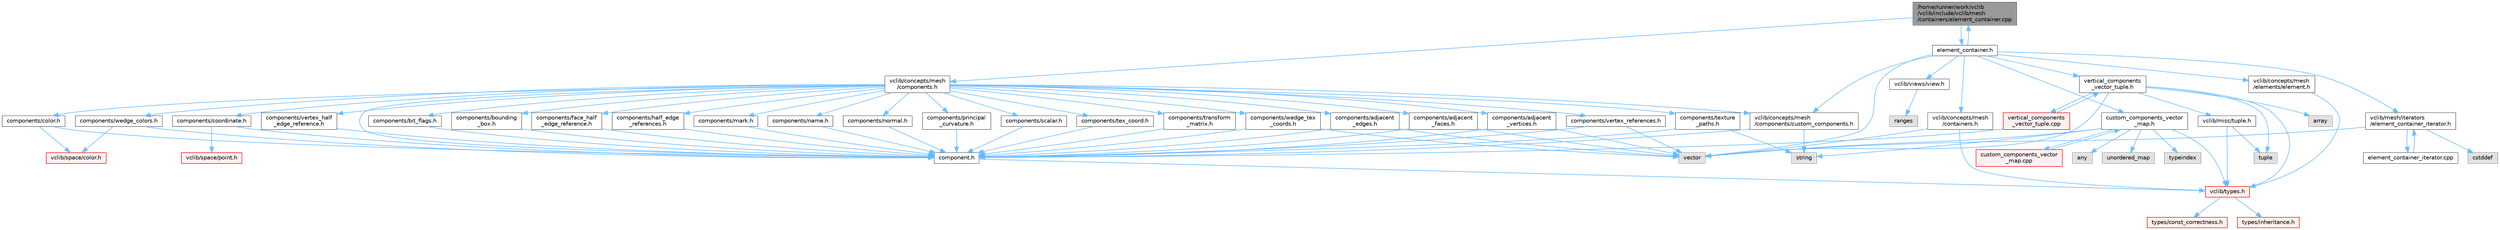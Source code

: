 digraph "/home/runner/work/vclib/vclib/include/vclib/mesh/containers/element_container.cpp"
{
 // LATEX_PDF_SIZE
  bgcolor="transparent";
  edge [fontname=Helvetica,fontsize=10,labelfontname=Helvetica,labelfontsize=10];
  node [fontname=Helvetica,fontsize=10,shape=box,height=0.2,width=0.4];
  Node1 [label="/home/runner/work/vclib\l/vclib/include/vclib/mesh\l/containers/element_container.cpp",height=0.2,width=0.4,color="gray40", fillcolor="grey60", style="filled", fontcolor="black",tooltip=" "];
  Node1 -> Node2 [color="steelblue1",style="solid"];
  Node2 [label="element_container.h",height=0.2,width=0.4,color="grey40", fillcolor="white", style="filled",URL="$element__container_8h.html",tooltip=" "];
  Node2 -> Node3 [color="steelblue1",style="solid"];
  Node3 [label="vector",height=0.2,width=0.4,color="grey60", fillcolor="#E0E0E0", style="filled",tooltip=" "];
  Node2 -> Node4 [color="steelblue1",style="solid"];
  Node4 [label="vclib/concepts/mesh\l/components/custom_components.h",height=0.2,width=0.4,color="grey40", fillcolor="white", style="filled",URL="$concepts_2mesh_2components_2custom__components_8h.html",tooltip=" "];
  Node4 -> Node5 [color="steelblue1",style="solid"];
  Node5 [label="component.h",height=0.2,width=0.4,color="grey40", fillcolor="white", style="filled",URL="$component_8h.html",tooltip=" "];
  Node5 -> Node6 [color="steelblue1",style="solid"];
  Node6 [label="vclib/types.h",height=0.2,width=0.4,color="red", fillcolor="#FFF0F0", style="filled",URL="$types_8h.html",tooltip=" "];
  Node6 -> Node7 [color="steelblue1",style="solid"];
  Node7 [label="types/const_correctness.h",height=0.2,width=0.4,color="red", fillcolor="#FFF0F0", style="filled",URL="$types_2const__correctness_8h.html",tooltip=" "];
  Node6 -> Node9 [color="steelblue1",style="solid"];
  Node9 [label="types/inheritance.h",height=0.2,width=0.4,color="red", fillcolor="#FFF0F0", style="filled",URL="$inheritance_8h.html",tooltip=" "];
  Node4 -> Node17 [color="steelblue1",style="solid"];
  Node17 [label="string",height=0.2,width=0.4,color="grey60", fillcolor="#E0E0E0", style="filled",tooltip=" "];
  Node2 -> Node18 [color="steelblue1",style="solid"];
  Node18 [label="vclib/concepts/mesh\l/containers.h",height=0.2,width=0.4,color="grey40", fillcolor="white", style="filled",URL="$concepts_2mesh_2containers_8h.html",tooltip=" "];
  Node18 -> Node3 [color="steelblue1",style="solid"];
  Node18 -> Node6 [color="steelblue1",style="solid"];
  Node2 -> Node19 [color="steelblue1",style="solid"];
  Node19 [label="vclib/concepts/mesh\l/elements/element.h",height=0.2,width=0.4,color="grey40", fillcolor="white", style="filled",URL="$concepts_2mesh_2elements_2element_8h.html",tooltip=" "];
  Node19 -> Node6 [color="steelblue1",style="solid"];
  Node2 -> Node20 [color="steelblue1",style="solid"];
  Node20 [label="vclib/views/view.h",height=0.2,width=0.4,color="grey40", fillcolor="white", style="filled",URL="$view_8h.html",tooltip=" "];
  Node20 -> Node21 [color="steelblue1",style="solid"];
  Node21 [label="ranges",height=0.2,width=0.4,color="grey60", fillcolor="#E0E0E0", style="filled",tooltip=" "];
  Node2 -> Node22 [color="steelblue1",style="solid"];
  Node22 [label="vclib/mesh/iterators\l/element_container_iterator.h",height=0.2,width=0.4,color="grey40", fillcolor="white", style="filled",URL="$element__container__iterator_8h.html",tooltip=" "];
  Node22 -> Node23 [color="steelblue1",style="solid"];
  Node23 [label="cstddef",height=0.2,width=0.4,color="grey60", fillcolor="#E0E0E0", style="filled",tooltip=" "];
  Node22 -> Node3 [color="steelblue1",style="solid"];
  Node22 -> Node24 [color="steelblue1",style="solid"];
  Node24 [label="element_container_iterator.cpp",height=0.2,width=0.4,color="grey40", fillcolor="white", style="filled",URL="$element__container__iterator_8cpp.html",tooltip=" "];
  Node24 -> Node22 [color="steelblue1",style="solid"];
  Node2 -> Node25 [color="steelblue1",style="solid"];
  Node25 [label="custom_components_vector\l_map.h",height=0.2,width=0.4,color="grey40", fillcolor="white", style="filled",URL="$custom__components__vector__map_8h.html",tooltip=" "];
  Node25 -> Node26 [color="steelblue1",style="solid"];
  Node26 [label="any",height=0.2,width=0.4,color="grey60", fillcolor="#E0E0E0", style="filled",tooltip=" "];
  Node25 -> Node17 [color="steelblue1",style="solid"];
  Node25 -> Node3 [color="steelblue1",style="solid"];
  Node25 -> Node27 [color="steelblue1",style="solid"];
  Node27 [label="unordered_map",height=0.2,width=0.4,color="grey60", fillcolor="#E0E0E0", style="filled",tooltip=" "];
  Node25 -> Node28 [color="steelblue1",style="solid"];
  Node28 [label="typeindex",height=0.2,width=0.4,color="grey60", fillcolor="#E0E0E0", style="filled",tooltip=" "];
  Node25 -> Node6 [color="steelblue1",style="solid"];
  Node25 -> Node29 [color="steelblue1",style="solid"];
  Node29 [label="custom_components_vector\l_map.cpp",height=0.2,width=0.4,color="red", fillcolor="#FFF0F0", style="filled",URL="$custom__components__vector__map_8cpp.html",tooltip=" "];
  Node29 -> Node25 [color="steelblue1",style="solid"];
  Node2 -> Node34 [color="steelblue1",style="solid"];
  Node34 [label="vertical_components\l_vector_tuple.h",height=0.2,width=0.4,color="grey40", fillcolor="white", style="filled",URL="$vertical__components__vector__tuple_8h.html",tooltip=" "];
  Node34 -> Node35 [color="steelblue1",style="solid"];
  Node35 [label="array",height=0.2,width=0.4,color="grey60", fillcolor="#E0E0E0", style="filled",tooltip=" "];
  Node34 -> Node3 [color="steelblue1",style="solid"];
  Node34 -> Node16 [color="steelblue1",style="solid"];
  Node16 [label="tuple",height=0.2,width=0.4,color="grey60", fillcolor="#E0E0E0", style="filled",tooltip=" "];
  Node34 -> Node6 [color="steelblue1",style="solid"];
  Node34 -> Node36 [color="steelblue1",style="solid"];
  Node36 [label="vclib/misc/tuple.h",height=0.2,width=0.4,color="grey40", fillcolor="white", style="filled",URL="$tuple_8h.html",tooltip=" "];
  Node36 -> Node16 [color="steelblue1",style="solid"];
  Node36 -> Node6 [color="steelblue1",style="solid"];
  Node34 -> Node37 [color="steelblue1",style="solid"];
  Node37 [label="vertical_components\l_vector_tuple.cpp",height=0.2,width=0.4,color="red", fillcolor="#FFF0F0", style="filled",URL="$vertical__components__vector__tuple_8cpp.html",tooltip=" "];
  Node37 -> Node34 [color="steelblue1",style="solid"];
  Node37 -> Node5 [color="steelblue1",style="solid"];
  Node2 -> Node1 [color="steelblue1",style="solid"];
  Node1 -> Node38 [color="steelblue1",style="solid"];
  Node38 [label="vclib/concepts/mesh\l/components.h",height=0.2,width=0.4,color="grey40", fillcolor="white", style="filled",URL="$concepts_2mesh_2components_8h.html",tooltip=" "];
  Node38 -> Node39 [color="steelblue1",style="solid"];
  Node39 [label="components/adjacent\l_edges.h",height=0.2,width=0.4,color="grey40", fillcolor="white", style="filled",URL="$concepts_2mesh_2components_2adjacent__edges_8h.html",tooltip=" "];
  Node39 -> Node3 [color="steelblue1",style="solid"];
  Node39 -> Node5 [color="steelblue1",style="solid"];
  Node38 -> Node40 [color="steelblue1",style="solid"];
  Node40 [label="components/adjacent\l_faces.h",height=0.2,width=0.4,color="grey40", fillcolor="white", style="filled",URL="$concepts_2mesh_2components_2adjacent__faces_8h.html",tooltip=" "];
  Node40 -> Node3 [color="steelblue1",style="solid"];
  Node40 -> Node5 [color="steelblue1",style="solid"];
  Node38 -> Node41 [color="steelblue1",style="solid"];
  Node41 [label="components/adjacent\l_vertices.h",height=0.2,width=0.4,color="grey40", fillcolor="white", style="filled",URL="$concepts_2mesh_2components_2adjacent__vertices_8h.html",tooltip=" "];
  Node41 -> Node3 [color="steelblue1",style="solid"];
  Node41 -> Node5 [color="steelblue1",style="solid"];
  Node38 -> Node42 [color="steelblue1",style="solid"];
  Node42 [label="components/bit_flags.h",height=0.2,width=0.4,color="grey40", fillcolor="white", style="filled",URL="$concepts_2mesh_2components_2bit__flags_8h.html",tooltip=" "];
  Node42 -> Node5 [color="steelblue1",style="solid"];
  Node38 -> Node43 [color="steelblue1",style="solid"];
  Node43 [label="components/bounding\l_box.h",height=0.2,width=0.4,color="grey40", fillcolor="white", style="filled",URL="$concepts_2mesh_2components_2bounding__box_8h.html",tooltip=" "];
  Node43 -> Node5 [color="steelblue1",style="solid"];
  Node38 -> Node44 [color="steelblue1",style="solid"];
  Node44 [label="components/color.h",height=0.2,width=0.4,color="grey40", fillcolor="white", style="filled",URL="$concepts_2mesh_2components_2color_8h.html",tooltip=" "];
  Node44 -> Node45 [color="steelblue1",style="solid"];
  Node45 [label="vclib/space/color.h",height=0.2,width=0.4,color="red", fillcolor="#FFF0F0", style="filled",URL="$space_2color_8h.html",tooltip=" "];
  Node44 -> Node5 [color="steelblue1",style="solid"];
  Node38 -> Node5 [color="steelblue1",style="solid"];
  Node38 -> Node61 [color="steelblue1",style="solid"];
  Node61 [label="components/coordinate.h",height=0.2,width=0.4,color="grey40", fillcolor="white", style="filled",URL="$concepts_2mesh_2components_2coordinate_8h.html",tooltip=" "];
  Node61 -> Node5 [color="steelblue1",style="solid"];
  Node61 -> Node62 [color="steelblue1",style="solid"];
  Node62 [label="vclib/space/point.h",height=0.2,width=0.4,color="red", fillcolor="#FFF0F0", style="filled",URL="$space_2point_8h.html",tooltip=" "];
  Node38 -> Node4 [color="steelblue1",style="solid"];
  Node38 -> Node66 [color="steelblue1",style="solid"];
  Node66 [label="components/face_half\l_edge_reference.h",height=0.2,width=0.4,color="grey40", fillcolor="white", style="filled",URL="$concepts_2mesh_2components_2face__half__edge__reference_8h.html",tooltip=" "];
  Node66 -> Node5 [color="steelblue1",style="solid"];
  Node38 -> Node67 [color="steelblue1",style="solid"];
  Node67 [label="components/half_edge\l_references.h",height=0.2,width=0.4,color="grey40", fillcolor="white", style="filled",URL="$concepts_2mesh_2components_2half__edge__references_8h.html",tooltip=" "];
  Node67 -> Node5 [color="steelblue1",style="solid"];
  Node38 -> Node68 [color="steelblue1",style="solid"];
  Node68 [label="components/mark.h",height=0.2,width=0.4,color="grey40", fillcolor="white", style="filled",URL="$concepts_2mesh_2components_2mark_8h.html",tooltip=" "];
  Node68 -> Node5 [color="steelblue1",style="solid"];
  Node38 -> Node69 [color="steelblue1",style="solid"];
  Node69 [label="components/name.h",height=0.2,width=0.4,color="grey40", fillcolor="white", style="filled",URL="$concepts_2mesh_2components_2name_8h.html",tooltip=" "];
  Node69 -> Node5 [color="steelblue1",style="solid"];
  Node38 -> Node70 [color="steelblue1",style="solid"];
  Node70 [label="components/normal.h",height=0.2,width=0.4,color="grey40", fillcolor="white", style="filled",URL="$concepts_2mesh_2components_2normal_8h.html",tooltip=" "];
  Node70 -> Node5 [color="steelblue1",style="solid"];
  Node38 -> Node71 [color="steelblue1",style="solid"];
  Node71 [label="components/principal\l_curvature.h",height=0.2,width=0.4,color="grey40", fillcolor="white", style="filled",URL="$concepts_2mesh_2components_2principal__curvature_8h.html",tooltip=" "];
  Node71 -> Node5 [color="steelblue1",style="solid"];
  Node38 -> Node72 [color="steelblue1",style="solid"];
  Node72 [label="components/scalar.h",height=0.2,width=0.4,color="grey40", fillcolor="white", style="filled",URL="$concepts_2mesh_2components_2scalar_8h.html",tooltip=" "];
  Node72 -> Node5 [color="steelblue1",style="solid"];
  Node38 -> Node73 [color="steelblue1",style="solid"];
  Node73 [label="components/tex_coord.h",height=0.2,width=0.4,color="grey40", fillcolor="white", style="filled",URL="$concepts_2mesh_2components_2tex__coord_8h.html",tooltip=" "];
  Node73 -> Node5 [color="steelblue1",style="solid"];
  Node38 -> Node74 [color="steelblue1",style="solid"];
  Node74 [label="components/texture\l_paths.h",height=0.2,width=0.4,color="grey40", fillcolor="white", style="filled",URL="$concepts_2mesh_2components_2texture__paths_8h.html",tooltip=" "];
  Node74 -> Node5 [color="steelblue1",style="solid"];
  Node74 -> Node17 [color="steelblue1",style="solid"];
  Node38 -> Node75 [color="steelblue1",style="solid"];
  Node75 [label="components/transform\l_matrix.h",height=0.2,width=0.4,color="grey40", fillcolor="white", style="filled",URL="$concepts_2mesh_2components_2transform__matrix_8h.html",tooltip=" "];
  Node75 -> Node5 [color="steelblue1",style="solid"];
  Node38 -> Node76 [color="steelblue1",style="solid"];
  Node76 [label="components/vertex_half\l_edge_reference.h",height=0.2,width=0.4,color="grey40", fillcolor="white", style="filled",URL="$concepts_2mesh_2components_2vertex__half__edge__reference_8h.html",tooltip=" "];
  Node76 -> Node5 [color="steelblue1",style="solid"];
  Node38 -> Node77 [color="steelblue1",style="solid"];
  Node77 [label="components/vertex_references.h",height=0.2,width=0.4,color="grey40", fillcolor="white", style="filled",URL="$concepts_2mesh_2components_2vertex__references_8h.html",tooltip=" "];
  Node77 -> Node5 [color="steelblue1",style="solid"];
  Node77 -> Node3 [color="steelblue1",style="solid"];
  Node38 -> Node78 [color="steelblue1",style="solid"];
  Node78 [label="components/wedge_colors.h",height=0.2,width=0.4,color="grey40", fillcolor="white", style="filled",URL="$concepts_2mesh_2components_2wedge__colors_8h.html",tooltip=" "];
  Node78 -> Node5 [color="steelblue1",style="solid"];
  Node78 -> Node45 [color="steelblue1",style="solid"];
  Node38 -> Node79 [color="steelblue1",style="solid"];
  Node79 [label="components/wedge_tex\l_coords.h",height=0.2,width=0.4,color="grey40", fillcolor="white", style="filled",URL="$concepts_2mesh_2components_2wedge__tex__coords_8h.html",tooltip=" "];
  Node79 -> Node3 [color="steelblue1",style="solid"];
  Node79 -> Node5 [color="steelblue1",style="solid"];
}
